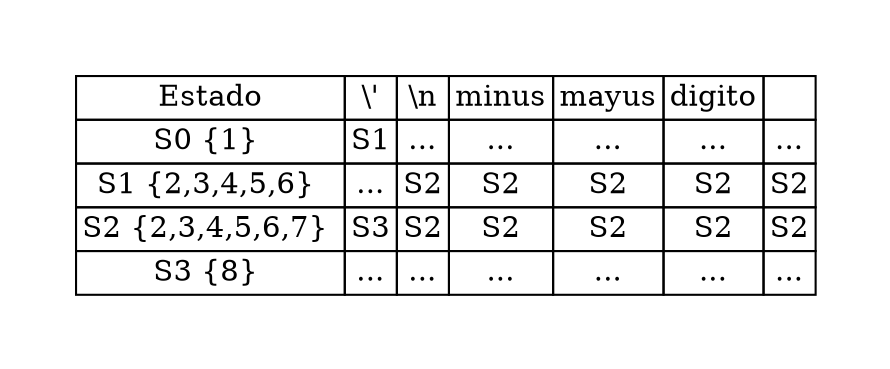 digraph G{
graph [pad="0.5", nodesep="0.5", ranksep="2"];
node [shape=plain]
rankdir=LR;
Foo [label=< <table border="0" cellborder="1" cellspacing="0"> <tr><td>Estado</td><td>\\'</td><td>\\n</td><td>minus</td><td>mayus</td><td>digito</td><td> </td></tr><tr><td>S0 {1} </td><td>S1</td><td>...</td><td>...</td><td>...</td><td>...</td><td>...</td></tr><tr><td>S1 {2,3,4,5,6} </td><td>...</td><td>S2</td><td>S2</td><td>S2</td><td>S2</td><td>S2</td></tr><tr><td>S2 {2,3,4,5,6,7} </td><td>S3</td><td>S2</td><td>S2</td><td>S2</td><td>S2</td><td>S2</td></tr><tr><td>S3 {8} </td><td>...</td><td>...</td><td>...</td><td>...</td><td>...</td><td>...</td></tr></table>>];
}
